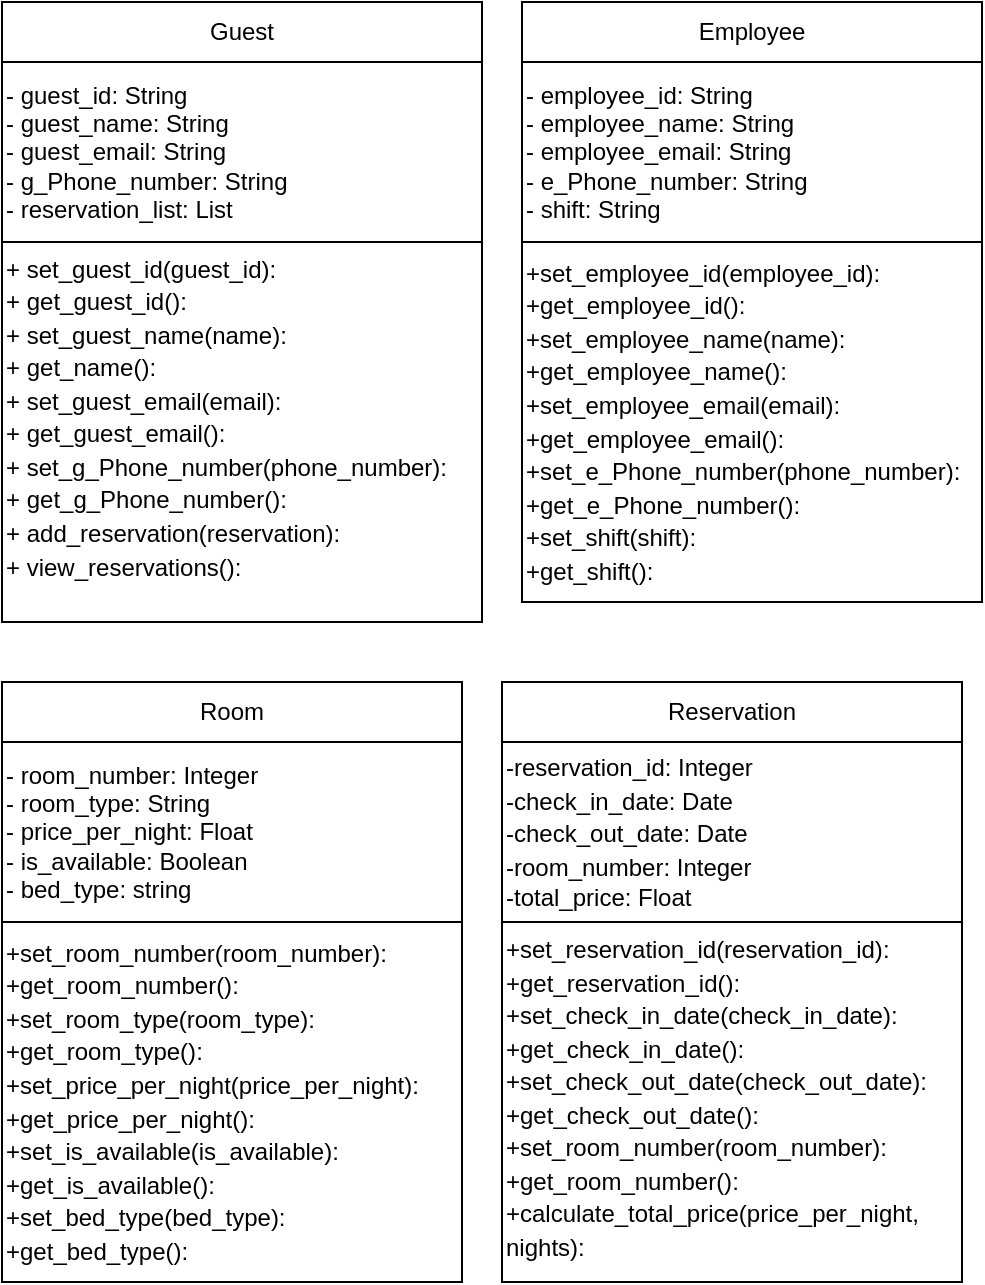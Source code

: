 <mxfile version="24.7.16">
  <diagram name="Page-1" id="vkhWFq_3aq32yekFI_f-">
    <mxGraphModel grid="1" page="1" gridSize="10" guides="1" tooltips="1" connect="1" arrows="1" fold="1" pageScale="1" pageWidth="850" pageHeight="1100" math="0" shadow="0">
      <root>
        <mxCell id="0" />
        <mxCell id="1" parent="0" />
        <mxCell id="2pIa6gm86EbvBVrOVj3W-1" value="" style="swimlane;startSize=0;" vertex="1" parent="1">
          <mxGeometry x="30" y="210" width="240" height="310" as="geometry" />
        </mxCell>
        <mxCell id="2pIa6gm86EbvBVrOVj3W-2" value="Guest" style="rounded=0;whiteSpace=wrap;html=1;" vertex="1" parent="2pIa6gm86EbvBVrOVj3W-1">
          <mxGeometry width="240" height="30" as="geometry" />
        </mxCell>
        <mxCell id="2pIa6gm86EbvBVrOVj3W-3" value="&lt;font face=&quot;Helvetica&quot;&gt;- guest_id: String&lt;/font&gt;&lt;div&gt;&lt;font face=&quot;Helvetica&quot;&gt;- guest_name: String&lt;/font&gt;&lt;/div&gt;&lt;div&gt;- guest_email: String&lt;/div&gt;&lt;div&gt;- g_Phone_number: String&lt;/div&gt;&lt;div&gt;&lt;font face=&quot;Helvetica&quot;&gt;- reservation_list: List&lt;/font&gt;&lt;/div&gt;" style="rounded=0;whiteSpace=wrap;html=1;align=left;" vertex="1" parent="2pIa6gm86EbvBVrOVj3W-1">
          <mxGeometry y="30" width="240" height="90" as="geometry" />
        </mxCell>
        <mxCell id="2pIa6gm86EbvBVrOVj3W-4" value="&lt;span style=&quot;&quot; id=&quot;docs-internal-guid-76ccde58-7fff-57b3-1f9f-f492df1ecaf2&quot;&gt;&lt;p style=&quot;line-height:1.38;margin-top:0pt;margin-bottom:0pt;&quot; dir=&quot;ltr&quot;&gt;&lt;font face=&quot;Helvetica&quot;&gt;&lt;span style=&quot;background-color: transparent; font-variant-numeric: normal; font-variant-east-asian: normal; font-variant-alternates: normal; font-variant-position: normal; vertical-align: baseline; white-space-collapse: preserve;&quot;&gt;+ set_guest_id(guest_id)&lt;/span&gt;&lt;span style=&quot;background-color: transparent; font-variant-numeric: normal; font-variant-east-asian: normal; font-variant-alternates: normal; font-variant-position: normal; vertical-align: baseline; white-space-collapse: preserve;&quot;&gt;: &lt;/span&gt;&lt;/font&gt;&lt;/p&gt;&lt;p style=&quot;line-height:1.38;margin-top:0pt;margin-bottom:0pt;&quot; dir=&quot;ltr&quot;&gt;&lt;font face=&quot;Helvetica&quot;&gt;&lt;span style=&quot;background-color: transparent; font-variant-numeric: normal; font-variant-east-asian: normal; font-variant-alternates: normal; font-variant-position: normal; vertical-align: baseline; white-space-collapse: preserve;&quot;&gt;+ get_guest_id()&lt;/span&gt;&lt;span style=&quot;background-color: transparent; font-variant-numeric: normal; font-variant-east-asian: normal; font-variant-alternates: normal; font-variant-position: normal; vertical-align: baseline; white-space-collapse: preserve;&quot;&gt;: &lt;/span&gt;&lt;/font&gt;&lt;/p&gt;&lt;p style=&quot;line-height:1.38;margin-top:0pt;margin-bottom:0pt;&quot; dir=&quot;ltr&quot;&gt;&lt;font face=&quot;Helvetica&quot;&gt;&lt;span style=&quot;background-color: transparent; font-variant-numeric: normal; font-variant-east-asian: normal; font-variant-alternates: normal; font-variant-position: normal; vertical-align: baseline; white-space-collapse: preserve;&quot;&gt;+ set_guest_name(name)&lt;/span&gt;&lt;span style=&quot;background-color: transparent; font-variant-numeric: normal; font-variant-east-asian: normal; font-variant-alternates: normal; font-variant-position: normal; vertical-align: baseline; white-space-collapse: preserve;&quot;&gt;:&lt;/span&gt;&lt;/font&gt;&lt;/p&gt;&lt;p style=&quot;line-height:1.38;margin-top:0pt;margin-bottom:0pt;&quot; dir=&quot;ltr&quot;&gt;&lt;font face=&quot;Helvetica&quot;&gt;&lt;span style=&quot;background-color: transparent; font-variant-numeric: normal; font-variant-east-asian: normal; font-variant-alternates: normal; font-variant-position: normal; vertical-align: baseline; white-space-collapse: preserve;&quot;&gt;+ get_name()&lt;/span&gt;&lt;span style=&quot;background-color: transparent; font-variant-numeric: normal; font-variant-east-asian: normal; font-variant-alternates: normal; font-variant-position: normal; vertical-align: baseline; white-space-collapse: preserve;&quot;&gt;: &lt;/span&gt;&lt;/font&gt;&lt;/p&gt;&lt;p style=&quot;line-height:1.38;margin-top:0pt;margin-bottom:0pt;&quot; dir=&quot;ltr&quot;&gt;&lt;span style=&quot;background-color: transparent; font-variant-numeric: normal; font-variant-east-asian: normal; font-variant-alternates: normal; font-variant-position: normal; vertical-align: baseline; white-space-collapse: preserve;&quot;&gt;+ set_guest_email(email)&lt;/span&gt;&lt;span style=&quot;background-color: transparent; font-variant-numeric: normal; font-variant-east-asian: normal; font-variant-alternates: normal; font-variant-position: normal; vertical-align: baseline; white-space-collapse: preserve;&quot;&gt;: &lt;/span&gt;&lt;/p&gt;&lt;p style=&quot;line-height:1.38;margin-top:0pt;margin-bottom:0pt;&quot; dir=&quot;ltr&quot;&gt;&lt;span style=&quot;background-color: transparent; font-variant-numeric: normal; font-variant-east-asian: normal; font-variant-alternates: normal; font-variant-position: normal; vertical-align: baseline; white-space-collapse: preserve;&quot;&gt;+ get_guest_email()&lt;/span&gt;&lt;span style=&quot;background-color: transparent; font-variant-numeric: normal; font-variant-east-asian: normal; font-variant-alternates: normal; font-variant-position: normal; vertical-align: baseline; white-space-collapse: preserve;&quot;&gt;: &lt;/span&gt;&lt;/p&gt;&lt;p style=&quot;line-height:1.38;margin-top:0pt;margin-bottom:0pt;&quot; dir=&quot;ltr&quot;&gt;&lt;font face=&quot;Helvetica&quot;&gt;&lt;span style=&quot;background-color: transparent; font-variant-numeric: normal; font-variant-east-asian: normal; font-variant-alternates: normal; font-variant-position: normal; vertical-align: baseline; white-space-collapse: preserve;&quot;&gt;+ set_g_Phone_number(phone_number)&lt;/span&gt;&lt;span style=&quot;background-color: transparent; font-variant-numeric: normal; font-variant-east-asian: normal; font-variant-alternates: normal; font-variant-position: normal; vertical-align: baseline; white-space-collapse: preserve;&quot;&gt;: &lt;/span&gt;&lt;/font&gt;&lt;/p&gt;&lt;p style=&quot;line-height:1.38;margin-top:0pt;margin-bottom:0pt;&quot; dir=&quot;ltr&quot;&gt;&lt;font face=&quot;Helvetica&quot;&gt;&lt;span style=&quot;background-color: transparent; font-variant-numeric: normal; font-variant-east-asian: normal; font-variant-alternates: normal; font-variant-position: normal; vertical-align: baseline; white-space-collapse: preserve;&quot;&gt;+ get_g_Phone_number()&lt;/span&gt;&lt;span style=&quot;background-color: transparent; font-variant-numeric: normal; font-variant-east-asian: normal; font-variant-alternates: normal; font-variant-position: normal; vertical-align: baseline; white-space-collapse: preserve;&quot;&gt;: &lt;/span&gt;&lt;/font&gt;&lt;/p&gt;&lt;p style=&quot;line-height:1.38;margin-top:0pt;margin-bottom:0pt;&quot; dir=&quot;ltr&quot;&gt;&lt;font face=&quot;Helvetica&quot;&gt;&lt;span style=&quot;background-color: transparent; font-variant-numeric: normal; font-variant-east-asian: normal; font-variant-alternates: normal; font-variant-position: normal; vertical-align: baseline; white-space-collapse: preserve;&quot;&gt;+ add_reservation(reservation)&lt;/span&gt;&lt;span style=&quot;background-color: transparent; font-variant-numeric: normal; font-variant-east-asian: normal; font-variant-alternates: normal; font-variant-position: normal; vertical-align: baseline; white-space-collapse: preserve;&quot;&gt;: &lt;/span&gt;&lt;/font&gt;&lt;/p&gt;&lt;p style=&quot;line-height:1.38;margin-top:0pt;margin-bottom:0pt;&quot; dir=&quot;ltr&quot;&gt;&lt;font face=&quot;Helvetica&quot;&gt;&lt;span style=&quot;background-color: transparent; white-space-collapse: preserve; font-variant-numeric: normal; font-variant-east-asian: normal; font-variant-alternates: normal; font-variant-position: normal; vertical-align: baseline;&quot;&gt;+ view_reservations()&lt;/span&gt;&lt;span style=&quot;background-color: transparent; white-space-collapse: preserve; font-variant-numeric: normal; font-variant-east-asian: normal; font-variant-alternates: normal; font-variant-position: normal; vertical-align: baseline;&quot;&gt;: &lt;/span&gt;&lt;/font&gt;&lt;/p&gt;&lt;div&gt;&lt;span style=&quot;font-family: &amp;quot;Times New Roman&amp;quot;, serif; background-color: transparent; font-weight: 700; font-variant-numeric: normal; font-variant-east-asian: normal; font-variant-alternates: normal; font-variant-position: normal; vertical-align: baseline; white-space-collapse: preserve;&quot;&gt;&lt;br&gt;&lt;/span&gt;&lt;/div&gt;&lt;/span&gt;" style="whiteSpace=wrap;html=1;align=left;" vertex="1" parent="2pIa6gm86EbvBVrOVj3W-1">
          <mxGeometry y="120" width="240" height="190" as="geometry" />
        </mxCell>
        <mxCell id="2pIa6gm86EbvBVrOVj3W-6" value="" style="swimlane;startSize=0;" vertex="1" parent="1">
          <mxGeometry x="290" y="210" width="230" height="300" as="geometry" />
        </mxCell>
        <mxCell id="2pIa6gm86EbvBVrOVj3W-7" value="Employee" style="rounded=0;whiteSpace=wrap;html=1;" vertex="1" parent="2pIa6gm86EbvBVrOVj3W-6">
          <mxGeometry width="230" height="30" as="geometry" />
        </mxCell>
        <mxCell id="2pIa6gm86EbvBVrOVj3W-8" value="- employee_id: String&lt;div&gt;- employee_name: String&lt;/div&gt;&lt;div&gt;- employee_email: String&lt;/div&gt;&lt;div&gt;- e_Phone_number: String&lt;/div&gt;&lt;div&gt;- shift: String&lt;/div&gt;" style="rounded=0;whiteSpace=wrap;html=1;align=left;" vertex="1" parent="2pIa6gm86EbvBVrOVj3W-6">
          <mxGeometry y="30" width="230" height="90" as="geometry" />
        </mxCell>
        <mxCell id="2pIa6gm86EbvBVrOVj3W-9" value="&lt;span style=&quot;&quot; id=&quot;docs-internal-guid-76ccde58-7fff-57b3-1f9f-f492df1ecaf2&quot;&gt;&lt;p style=&quot;line-height:1.38;margin-top:0pt;margin-bottom:0pt;&quot; dir=&quot;ltr&quot;&gt;&lt;span style=&quot;background-color: transparent; font-style: normal; font-variant: normal; text-decoration: none; vertical-align: baseline; white-space: pre-wrap;&quot;&gt;+set_employee_id(employee_id)&lt;/span&gt;&lt;span style=&quot;background-color: transparent; font-style: normal; font-variant: normal; text-decoration: none; vertical-align: baseline; white-space: pre-wrap;&quot;&gt;: &lt;/span&gt;&lt;/p&gt;&lt;p style=&quot;line-height:1.38;margin-top:0pt;margin-bottom:0pt;&quot; dir=&quot;ltr&quot;&gt;&lt;span style=&quot;background-color: transparent; font-style: normal; font-variant: normal; text-decoration: none; vertical-align: baseline; white-space: pre-wrap;&quot;&gt;+get_employee_id()&lt;/span&gt;&lt;span style=&quot;background-color: transparent; font-style: normal; font-variant: normal; text-decoration: none; vertical-align: baseline; white-space: pre-wrap;&quot;&gt;: &lt;/span&gt;&lt;/p&gt;&lt;p style=&quot;line-height:1.38;margin-top:0pt;margin-bottom:0pt;&quot; dir=&quot;ltr&quot;&gt;&lt;span style=&quot;background-color: transparent; font-style: normal; font-variant: normal; text-decoration: none; vertical-align: baseline; white-space: pre-wrap;&quot;&gt;+set_employee_name(name)&lt;/span&gt;&lt;span style=&quot;background-color: transparent; font-style: normal; font-variant: normal; text-decoration: none; vertical-align: baseline; white-space: pre-wrap;&quot;&gt;: &lt;/span&gt;&lt;/p&gt;&lt;p style=&quot;line-height:1.38;margin-top:0pt;margin-bottom:0pt;&quot; dir=&quot;ltr&quot;&gt;&lt;span style=&quot;background-color: transparent; font-style: normal; font-variant: normal; text-decoration: none; vertical-align: baseline; white-space: pre-wrap;&quot;&gt;+get_&lt;/span&gt;&lt;span style=&quot;white-space-collapse: preserve; background-color: initial;&quot;&gt;employee_&lt;/span&gt;&lt;span style=&quot;background-color: transparent; white-space-collapse: preserve; font-variant-numeric: normal; font-variant-east-asian: normal; font-variant-alternates: normal; font-variant-position: normal; vertical-align: baseline;&quot;&gt;name()&lt;/span&gt;&lt;span style=&quot;background-color: transparent; white-space-collapse: preserve; font-variant-numeric: normal; font-variant-east-asian: normal; font-variant-alternates: normal; font-variant-position: normal; vertical-align: baseline;&quot;&gt;: &lt;/span&gt;&lt;/p&gt;&lt;p style=&quot;line-height:1.38;margin-top:0pt;margin-bottom:0pt;&quot; dir=&quot;ltr&quot;&gt;&lt;span style=&quot;background-color: transparent; font-style: normal; font-variant: normal; text-decoration: none; vertical-align: baseline; white-space: pre-wrap;&quot;&gt;+set_&lt;/span&gt;&lt;span style=&quot;white-space-collapse: preserve; background-color: initial;&quot;&gt;employee_&lt;/span&gt;&lt;span style=&quot;background-color: transparent; white-space-collapse: preserve; font-variant-numeric: normal; font-variant-east-asian: normal; font-variant-alternates: normal; font-variant-position: normal; vertical-align: baseline;&quot;&gt;email(email)&lt;/span&gt;&lt;span style=&quot;background-color: transparent; white-space-collapse: preserve; font-variant-numeric: normal; font-variant-east-asian: normal; font-variant-alternates: normal; font-variant-position: normal; vertical-align: baseline;&quot;&gt;: &lt;/span&gt;&lt;/p&gt;&lt;p style=&quot;line-height:1.38;margin-top:0pt;margin-bottom:0pt;&quot; dir=&quot;ltr&quot;&gt;&lt;span style=&quot;background-color: transparent; font-style: normal; font-variant: normal; text-decoration: none; vertical-align: baseline; white-space: pre-wrap;&quot;&gt;+get_&lt;/span&gt;&lt;span style=&quot;white-space-collapse: preserve; background-color: initial;&quot;&gt;employee_&lt;/span&gt;&lt;span style=&quot;background-color: transparent; white-space-collapse: preserve; font-variant-numeric: normal; font-variant-east-asian: normal; font-variant-alternates: normal; font-variant-position: normal; vertical-align: baseline;&quot;&gt;email()&lt;/span&gt;&lt;span style=&quot;background-color: transparent; white-space-collapse: preserve; font-variant-numeric: normal; font-variant-east-asian: normal; font-variant-alternates: normal; font-variant-position: normal; vertical-align: baseline;&quot;&gt;: &lt;/span&gt;&lt;/p&gt;&lt;p style=&quot;line-height:1.38;margin-top:0pt;margin-bottom:0pt;&quot; dir=&quot;ltr&quot;&gt;&lt;span style=&quot;background-color: transparent; font-style: normal; font-variant: normal; text-decoration: none; vertical-align: baseline; white-space: pre-wrap;&quot;&gt;+set_e_Phone_number(phone_number)&lt;/span&gt;&lt;span style=&quot;background-color: transparent; font-style: normal; font-variant: normal; text-decoration: none; vertical-align: baseline; white-space: pre-wrap;&quot;&gt;: &lt;/span&gt;&lt;/p&gt;&lt;p style=&quot;line-height:1.38;margin-top:0pt;margin-bottom:0pt;&quot; dir=&quot;ltr&quot;&gt;&lt;span style=&quot;background-color: transparent; font-style: normal; font-variant: normal; text-decoration: none; vertical-align: baseline; white-space: pre-wrap;&quot;&gt;+get_e_Phone_number()&lt;/span&gt;&lt;span style=&quot;background-color: transparent; font-style: normal; font-variant: normal; text-decoration: none; vertical-align: baseline; white-space: pre-wrap;&quot;&gt;: &lt;/span&gt;&lt;/p&gt;&lt;p style=&quot;line-height:1.38;margin-top:0pt;margin-bottom:0pt;&quot; dir=&quot;ltr&quot;&gt;&lt;span style=&quot;background-color: transparent; font-style: normal; font-variant: normal; text-decoration: none; vertical-align: baseline; white-space: pre-wrap;&quot;&gt;+set_shift(shift)&lt;/span&gt;&lt;span style=&quot;background-color: transparent; font-style: normal; font-variant: normal; text-decoration: none; vertical-align: baseline; white-space: pre-wrap;&quot;&gt;: &lt;/span&gt;&lt;/p&gt;&lt;p style=&quot;line-height:1.38;margin-top:0pt;margin-bottom:0pt;&quot; dir=&quot;ltr&quot;&gt;&lt;span id=&quot;docs-internal-guid-96b4d96e-7fff-b492-4766-ab7771add619&quot;&gt;&lt;/span&gt;&lt;/p&gt;&lt;p style=&quot;line-height:1.38;margin-top:0pt;margin-bottom:0pt;&quot; dir=&quot;ltr&quot;&gt;&lt;span style=&quot;background-color: transparent; font-style: normal; font-variant: normal; text-decoration: none; vertical-align: baseline; white-space: pre-wrap;&quot;&gt;+get_shift()&lt;/span&gt;&lt;span style=&quot;background-color: transparent; font-style: normal; font-variant: normal; text-decoration: none; vertical-align: baseline; white-space: pre-wrap;&quot;&gt;: &lt;/span&gt;&lt;/p&gt;&lt;/span&gt;" style="whiteSpace=wrap;html=1;align=left;" vertex="1" parent="2pIa6gm86EbvBVrOVj3W-6">
          <mxGeometry y="120" width="230" height="180" as="geometry" />
        </mxCell>
        <mxCell id="2pIa6gm86EbvBVrOVj3W-10" value="" style="swimlane;startSize=0;" vertex="1" parent="1">
          <mxGeometry x="30" y="550" width="230" height="300" as="geometry" />
        </mxCell>
        <mxCell id="2pIa6gm86EbvBVrOVj3W-11" value="Room" style="rounded=0;whiteSpace=wrap;html=1;" vertex="1" parent="2pIa6gm86EbvBVrOVj3W-10">
          <mxGeometry width="230" height="30" as="geometry" />
        </mxCell>
        <mxCell id="2pIa6gm86EbvBVrOVj3W-12" value="- room_number: Integer&lt;div&gt;- room_type: String&lt;/div&gt;&lt;div&gt;- price_per_night: Float&lt;/div&gt;&lt;div&gt;- is_available: Boolean&lt;/div&gt;&lt;div&gt;- bed_type: string&lt;/div&gt;" style="rounded=0;whiteSpace=wrap;html=1;align=left;" vertex="1" parent="2pIa6gm86EbvBVrOVj3W-10">
          <mxGeometry y="30" width="230" height="90" as="geometry" />
        </mxCell>
        <mxCell id="2pIa6gm86EbvBVrOVj3W-13" value="&lt;span style=&quot;&quot; id=&quot;docs-internal-guid-76ccde58-7fff-57b3-1f9f-f492df1ecaf2&quot;&gt;&lt;p style=&quot;line-height: 1.38; margin-top: 0pt; margin-bottom: 0pt;&quot; dir=&quot;ltr&quot;&gt;&lt;span style=&quot;background-color: transparent; white-space-collapse: preserve; font-variant-numeric: normal; font-variant-east-asian: normal; font-variant-alternates: normal; font-variant-position: normal; vertical-align: baseline;&quot;&gt;+set_room_number(room_number)&lt;/span&gt;&lt;span style=&quot;background-color: transparent; white-space-collapse: preserve; font-variant-numeric: normal; font-variant-east-asian: normal; font-variant-alternates: normal; font-variant-position: normal; vertical-align: baseline;&quot;&gt;: &lt;/span&gt;&lt;span style=&quot;background-color: transparent; white-space-collapse: preserve; font-variant-numeric: normal; font-variant-east-asian: normal; font-variant-alternates: normal; font-variant-position: normal; vertical-align: baseline;&quot;&gt;+get_room_number()&lt;/span&gt;&lt;span style=&quot;background-color: transparent; white-space-collapse: preserve; font-variant-numeric: normal; font-variant-east-asian: normal; font-variant-alternates: normal; font-variant-position: normal; vertical-align: baseline;&quot;&gt;: &lt;/span&gt;&lt;br&gt;&lt;/p&gt;&lt;p style=&quot;line-height: 1.38; margin-top: 0pt; margin-bottom: 0pt;&quot; dir=&quot;ltr&quot;&gt;&lt;span style=&quot;background-color: transparent; font-style: normal; font-variant: normal; text-decoration: none; vertical-align: baseline; white-space: pre-wrap;&quot;&gt;+set_room_type(room_type)&lt;/span&gt;&lt;span style=&quot;background-color: transparent; font-style: normal; font-variant: normal; text-decoration: none; vertical-align: baseline; white-space: pre-wrap;&quot;&gt;: &lt;/span&gt;&lt;/p&gt;&lt;p style=&quot;line-height: 1.38; margin-top: 0pt; margin-bottom: 0pt;&quot; dir=&quot;ltr&quot;&gt;&lt;span style=&quot;background-color: transparent; font-style: normal; font-variant: normal; text-decoration: none; vertical-align: baseline; white-space: pre-wrap;&quot;&gt;+get_room_type()&lt;/span&gt;&lt;span style=&quot;background-color: transparent; font-style: normal; font-variant: normal; text-decoration: none; vertical-align: baseline; white-space: pre-wrap;&quot;&gt;: &lt;/span&gt;&lt;/p&gt;&lt;p style=&quot;line-height: 1.38; margin-top: 0pt; margin-bottom: 0pt;&quot; dir=&quot;ltr&quot;&gt;&lt;span style=&quot;background-color: transparent; font-style: normal; font-variant: normal; text-decoration: none; vertical-align: baseline; white-space: pre-wrap;&quot;&gt;+set_price_per_night(price_per_night)&lt;/span&gt;&lt;span style=&quot;background-color: transparent; font-style: normal; font-variant: normal; text-decoration: none; vertical-align: baseline; white-space: pre-wrap;&quot;&gt;: &lt;/span&gt;&lt;/p&gt;&lt;p style=&quot;line-height: 1.38; margin-top: 0pt; margin-bottom: 0pt;&quot; dir=&quot;ltr&quot;&gt;&lt;span style=&quot;background-color: transparent; font-style: normal; font-variant: normal; text-decoration: none; vertical-align: baseline; white-space: pre-wrap;&quot;&gt;+get_price_per_night()&lt;/span&gt;&lt;span style=&quot;background-color: transparent; font-style: normal; font-variant: normal; text-decoration: none; vertical-align: baseline; white-space: pre-wrap;&quot;&gt;: &lt;/span&gt;&lt;/p&gt;&lt;p style=&quot;line-height: 1.38; margin-top: 0pt; margin-bottom: 0pt;&quot; dir=&quot;ltr&quot;&gt;&lt;span style=&quot;background-color: transparent; font-style: normal; font-variant: normal; text-decoration: none; vertical-align: baseline; white-space: pre-wrap;&quot;&gt;+set_is_available(is_available)&lt;/span&gt;&lt;span style=&quot;background-color: transparent; font-style: normal; font-variant: normal; text-decoration: none; vertical-align: baseline; white-space: pre-wrap;&quot;&gt;: &lt;/span&gt;&lt;/p&gt;&lt;p style=&quot;line-height: 1.38; margin-top: 0pt; margin-bottom: 0pt;&quot; dir=&quot;ltr&quot;&gt;&lt;span style=&quot;background-color: transparent; font-variant-numeric: normal; font-variant-east-asian: normal; font-variant-alternates: normal; font-variant-position: normal; vertical-align: baseline; white-space-collapse: preserve;&quot;&gt;+get_is_available()&lt;/span&gt;&lt;span style=&quot;background-color: transparent; font-variant-numeric: normal; font-variant-east-asian: normal; font-variant-alternates: normal; font-variant-position: normal; vertical-align: baseline; white-space-collapse: preserve;&quot;&gt;: &lt;/span&gt;&lt;br&gt;&lt;/p&gt;&lt;p style=&quot;line-height: 1.38; margin-top: 0pt; margin-bottom: 0pt;&quot; dir=&quot;ltr&quot;&gt;&lt;span style=&quot;background-color: transparent; font-variant-numeric: normal; font-variant-east-asian: normal; font-variant-alternates: normal; font-variant-position: normal; vertical-align: baseline; white-space-collapse: preserve;&quot;&gt;+set_bed_type(bed_type):&lt;/span&gt;&lt;/p&gt;&lt;p style=&quot;line-height: 1.38; margin-top: 0pt; margin-bottom: 0pt;&quot; dir=&quot;ltr&quot;&gt;&lt;span style=&quot;background-color: transparent; font-variant-numeric: normal; font-variant-east-asian: normal; font-variant-alternates: normal; font-variant-position: normal; vertical-align: baseline; white-space-collapse: preserve;&quot;&gt;+get_bed_type():&lt;/span&gt;&lt;/p&gt;&lt;/span&gt;" style="whiteSpace=wrap;html=1;align=left;" vertex="1" parent="2pIa6gm86EbvBVrOVj3W-10">
          <mxGeometry y="120" width="230" height="180" as="geometry" />
        </mxCell>
        <mxCell id="vs5RPQzq3IZSj6WCJvPO-1" value="" style="swimlane;startSize=0;" vertex="1" parent="1">
          <mxGeometry x="280" y="550" width="230" height="300" as="geometry" />
        </mxCell>
        <mxCell id="vs5RPQzq3IZSj6WCJvPO-2" value="Reservation" style="rounded=0;whiteSpace=wrap;html=1;" vertex="1" parent="vs5RPQzq3IZSj6WCJvPO-1">
          <mxGeometry width="230" height="30" as="geometry" />
        </mxCell>
        <mxCell id="vs5RPQzq3IZSj6WCJvPO-3" value="&lt;span style=&quot;&quot; id=&quot;docs-internal-guid-aa775385-7fff-cb16-eb09-7599be338d9b&quot;&gt;&lt;p style=&quot;line-height: 1.38; margin-top: 0pt; margin-bottom: 0pt;&quot; dir=&quot;ltr&quot;&gt;&lt;span style=&quot;background-color: transparent; font-variant-numeric: normal; font-variant-east-asian: normal; font-variant-alternates: normal; font-variant-position: normal; vertical-align: baseline; white-space-collapse: preserve;&quot;&gt;-reservation_id: Integer&lt;/span&gt;&lt;/p&gt;&lt;p style=&quot;line-height: 1.38; margin-top: 0pt; margin-bottom: 0pt;&quot; dir=&quot;ltr&quot;&gt;&lt;span style=&quot;background-color: transparent; font-variant-numeric: normal; font-variant-east-asian: normal; font-variant-alternates: normal; font-variant-position: normal; vertical-align: baseline; white-space-collapse: preserve;&quot;&gt;-check_in_date: Date&lt;/span&gt;&lt;/p&gt;&lt;p style=&quot;line-height: 1.38; margin-top: 0pt; margin-bottom: 0pt;&quot; dir=&quot;ltr&quot;&gt;&lt;span style=&quot;background-color: transparent; font-variant-numeric: normal; font-variant-east-asian: normal; font-variant-alternates: normal; font-variant-position: normal; vertical-align: baseline; white-space-collapse: preserve;&quot;&gt;-check_out_date: Date&lt;/span&gt;&lt;/p&gt;&lt;p style=&quot;line-height: 1.38; margin-top: 0pt; margin-bottom: 0pt;&quot; dir=&quot;ltr&quot;&gt;&lt;span style=&quot;background-color: transparent; font-variant-numeric: normal; font-variant-east-asian: normal; font-variant-alternates: normal; font-variant-position: normal; vertical-align: baseline; white-space-collapse: preserve;&quot;&gt;-room_number: Integer&lt;/span&gt;&lt;/p&gt;&lt;span style=&quot;background-color: transparent; font-variant-numeric: normal; font-variant-east-asian: normal; font-variant-alternates: normal; font-variant-position: normal; vertical-align: baseline; white-space-collapse: preserve;&quot;&gt;-total_price: Float&lt;/span&gt;&lt;/span&gt;" style="rounded=0;whiteSpace=wrap;html=1;align=left;" vertex="1" parent="vs5RPQzq3IZSj6WCJvPO-1">
          <mxGeometry y="30" width="230" height="90" as="geometry" />
        </mxCell>
        <mxCell id="vs5RPQzq3IZSj6WCJvPO-4" value="&lt;span id=&quot;docs-internal-guid-76ccde58-7fff-57b3-1f9f-f492df1ecaf2&quot; style=&quot;&quot;&gt;&lt;font face=&quot;Helvetica&quot;&gt;&lt;p dir=&quot;ltr&quot; style=&quot;font-size: 12px; white-space: pre; line-height: 1.38; margin-top: 0pt; margin-bottom: 0pt;&quot;&gt;&lt;span id=&quot;docs-internal-guid-3597a53e-7fff-8c6e-73c0-a4e460d7b112&quot;&gt;&lt;/span&gt;&lt;/p&gt;&lt;div style=&quot;&quot;&gt;&lt;span id=&quot;docs-internal-guid-a230e268-7fff-0cd7-147f-6fb4e851cde2&quot; style=&quot;&quot;&gt;&lt;p dir=&quot;ltr&quot; style=&quot;white-space: pre; line-height: 1.38; margin-left: 36pt; margin-top: 12pt; margin-bottom: 12pt;&quot;&gt;&lt;span style=&quot;&quot; id=&quot;docs-internal-guid-994a3913-7fff-7573-9f76-7926575d0ee1&quot;&gt;&lt;font style=&quot;font-size: 12px;&quot;&gt;&lt;br&gt;&lt;/font&gt;&lt;/span&gt;&lt;/p&gt;&lt;p dir=&quot;ltr&quot; style=&quot;line-height: 1.38; margin-top: 0pt; margin-bottom: 0pt;&quot;&gt;&lt;font style=&quot;font-size: 12px;&quot;&gt;&lt;span style=&quot;background-color: transparent; font-style: normal; font-variant: normal; text-decoration: none; vertical-align: baseline; white-space: pre-wrap;&quot;&gt;+set_reservation_id(reservation_id)&lt;/span&gt;&lt;span style=&quot;background-color: transparent; font-style: normal; font-variant: normal; text-decoration: none; vertical-align: baseline; white-space: pre-wrap;&quot;&gt;: &lt;/span&gt;&lt;/font&gt;&lt;/p&gt;&lt;p dir=&quot;ltr&quot; style=&quot;line-height: 1.38; margin-top: 0pt; margin-bottom: 0pt;&quot;&gt;&lt;font style=&quot;font-size: 12px;&quot;&gt;&lt;span style=&quot;background-color: transparent; font-style: normal; font-variant: normal; text-decoration: none; vertical-align: baseline; white-space: pre-wrap;&quot;&gt;+get_reservation_id()&lt;/span&gt;&lt;span style=&quot;background-color: transparent; font-style: normal; font-variant: normal; text-decoration: none; vertical-align: baseline; white-space: pre-wrap;&quot;&gt;:&lt;/span&gt;&lt;/font&gt;&lt;/p&gt;&lt;p dir=&quot;ltr&quot; style=&quot;line-height: 1.38; margin-top: 0pt; margin-bottom: 0pt;&quot;&gt;&lt;font style=&quot;font-size: 12px;&quot;&gt;&lt;span style=&quot;background-color: transparent; font-style: normal; font-variant: normal; text-decoration: none; vertical-align: baseline; white-space: pre-wrap;&quot;&gt;+set_check_in_date(check_in_date)&lt;/span&gt;&lt;span style=&quot;background-color: transparent; font-style: normal; font-variant: normal; text-decoration: none; vertical-align: baseline; white-space: pre-wrap;&quot;&gt;:&lt;/span&gt;&lt;/font&gt;&lt;/p&gt;&lt;p dir=&quot;ltr&quot; style=&quot;line-height: 1.38; margin-top: 0pt; margin-bottom: 0pt;&quot;&gt;&lt;font style=&quot;font-size: 12px;&quot;&gt;&lt;span style=&quot;background-color: transparent; font-style: normal; font-variant: normal; text-decoration: none; vertical-align: baseline; white-space: pre-wrap;&quot;&gt;+get_check_in_date()&lt;/span&gt;&lt;span style=&quot;background-color: transparent; font-style: normal; font-variant: normal; text-decoration: none; vertical-align: baseline; white-space: pre-wrap;&quot;&gt;: &lt;/span&gt;&lt;/font&gt;&lt;/p&gt;&lt;p dir=&quot;ltr&quot; style=&quot;line-height: 1.38; margin-top: 0pt; margin-bottom: 0pt;&quot;&gt;&lt;font style=&quot;font-size: 12px;&quot;&gt;&lt;span style=&quot;background-color: transparent; font-style: normal; font-variant: normal; text-decoration: none; vertical-align: baseline; white-space: pre-wrap;&quot;&gt;+set_check_out_date(check_out_date)&lt;/span&gt;&lt;span style=&quot;background-color: transparent; font-style: normal; font-variant: normal; text-decoration: none; vertical-align: baseline; white-space: pre-wrap;&quot;&gt;: &lt;/span&gt;&lt;/font&gt;&lt;/p&gt;&lt;p dir=&quot;ltr&quot; style=&quot;line-height: 1.38; margin-top: 0pt; margin-bottom: 0pt;&quot;&gt;&lt;font style=&quot;font-size: 12px;&quot;&gt;&lt;span style=&quot;background-color: transparent; font-style: normal; font-variant: normal; text-decoration: none; vertical-align: baseline; white-space: pre-wrap;&quot;&gt;+get_check_out_date()&lt;/span&gt;&lt;span style=&quot;background-color: transparent; font-style: normal; font-variant: normal; text-decoration: none; vertical-align: baseline; white-space: pre-wrap;&quot;&gt;: &lt;/span&gt;&lt;/font&gt;&lt;/p&gt;&lt;p dir=&quot;ltr&quot; style=&quot;line-height: 1.38; margin-top: 0pt; margin-bottom: 0pt;&quot;&gt;&lt;font style=&quot;font-size: 12px;&quot;&gt;&lt;span style=&quot;background-color: transparent; font-style: normal; font-variant: normal; text-decoration: none; vertical-align: baseline; white-space: pre-wrap;&quot;&gt;+set_room_number(room_number)&lt;/span&gt;&lt;span style=&quot;background-color: transparent; font-style: normal; font-variant: normal; text-decoration: none; vertical-align: baseline; white-space: pre-wrap;&quot;&gt;: &lt;/span&gt;&lt;/font&gt;&lt;/p&gt;&lt;p dir=&quot;ltr&quot; style=&quot;line-height: 1.38; margin-top: 0pt; margin-bottom: 0pt;&quot;&gt;&lt;font style=&quot;font-size: 12px;&quot;&gt;&lt;span style=&quot;background-color: transparent; font-style: normal; font-variant: normal; text-decoration: none; vertical-align: baseline; white-space: pre-wrap;&quot;&gt;+get_room_number()&lt;/span&gt;&lt;span style=&quot;background-color: transparent; font-style: normal; font-variant: normal; text-decoration: none; vertical-align: baseline; white-space: pre-wrap;&quot;&gt;:&lt;/span&gt;&lt;/font&gt;&lt;/p&gt;&lt;p dir=&quot;ltr&quot; style=&quot;line-height: 1.38; margin-top: 0pt; margin-bottom: 0pt;&quot;&gt;&lt;span style=&quot;background-color: transparent; white-space-collapse: preserve; font-variant-numeric: normal; font-variant-east-asian: normal; font-variant-alternates: normal; font-variant-position: normal; vertical-align: baseline;&quot;&gt;+calculate_total_price(price_per_night, nights)&lt;/span&gt;&lt;span style=&quot;background-color: transparent; white-space-collapse: preserve; font-variant-numeric: normal; font-variant-east-asian: normal; font-variant-alternates: normal; font-variant-position: normal; vertical-align: baseline;&quot;&gt;: &lt;/span&gt;&lt;/p&gt;&lt;/span&gt;&lt;/div&gt;&lt;/font&gt;&lt;/span&gt;" style="whiteSpace=wrap;html=1;align=left;strokeWidth=1;verticalAlign=middle;horizontal=1;labelPosition=center;verticalLabelPosition=middle;spacingTop=-52;" vertex="1" parent="vs5RPQzq3IZSj6WCJvPO-1">
          <mxGeometry y="120" width="230" height="180" as="geometry" />
        </mxCell>
      </root>
    </mxGraphModel>
  </diagram>
</mxfile>
